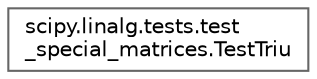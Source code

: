 digraph "Graphical Class Hierarchy"
{
 // LATEX_PDF_SIZE
  bgcolor="transparent";
  edge [fontname=Helvetica,fontsize=10,labelfontname=Helvetica,labelfontsize=10];
  node [fontname=Helvetica,fontsize=10,shape=box,height=0.2,width=0.4];
  rankdir="LR";
  Node0 [id="Node000000",label="scipy.linalg.tests.test\l_special_matrices.TestTriu",height=0.2,width=0.4,color="grey40", fillcolor="white", style="filled",URL="$dc/d12/classscipy_1_1linalg_1_1tests_1_1test__special__matrices_1_1TestTriu.html",tooltip=" "];
}
